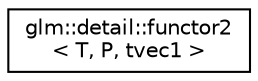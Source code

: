 digraph "Graphical Class Hierarchy"
{
  edge [fontname="Helvetica",fontsize="10",labelfontname="Helvetica",labelfontsize="10"];
  node [fontname="Helvetica",fontsize="10",shape=record];
  rankdir="LR";
  Node1 [label="glm::detail::functor2\l\< T, P, tvec1 \>",height=0.2,width=0.4,color="black", fillcolor="white", style="filled",URL="$structglm_1_1detail_1_1functor2_3_01T_00_01P_00_01tvec1_01_4.html"];
}
